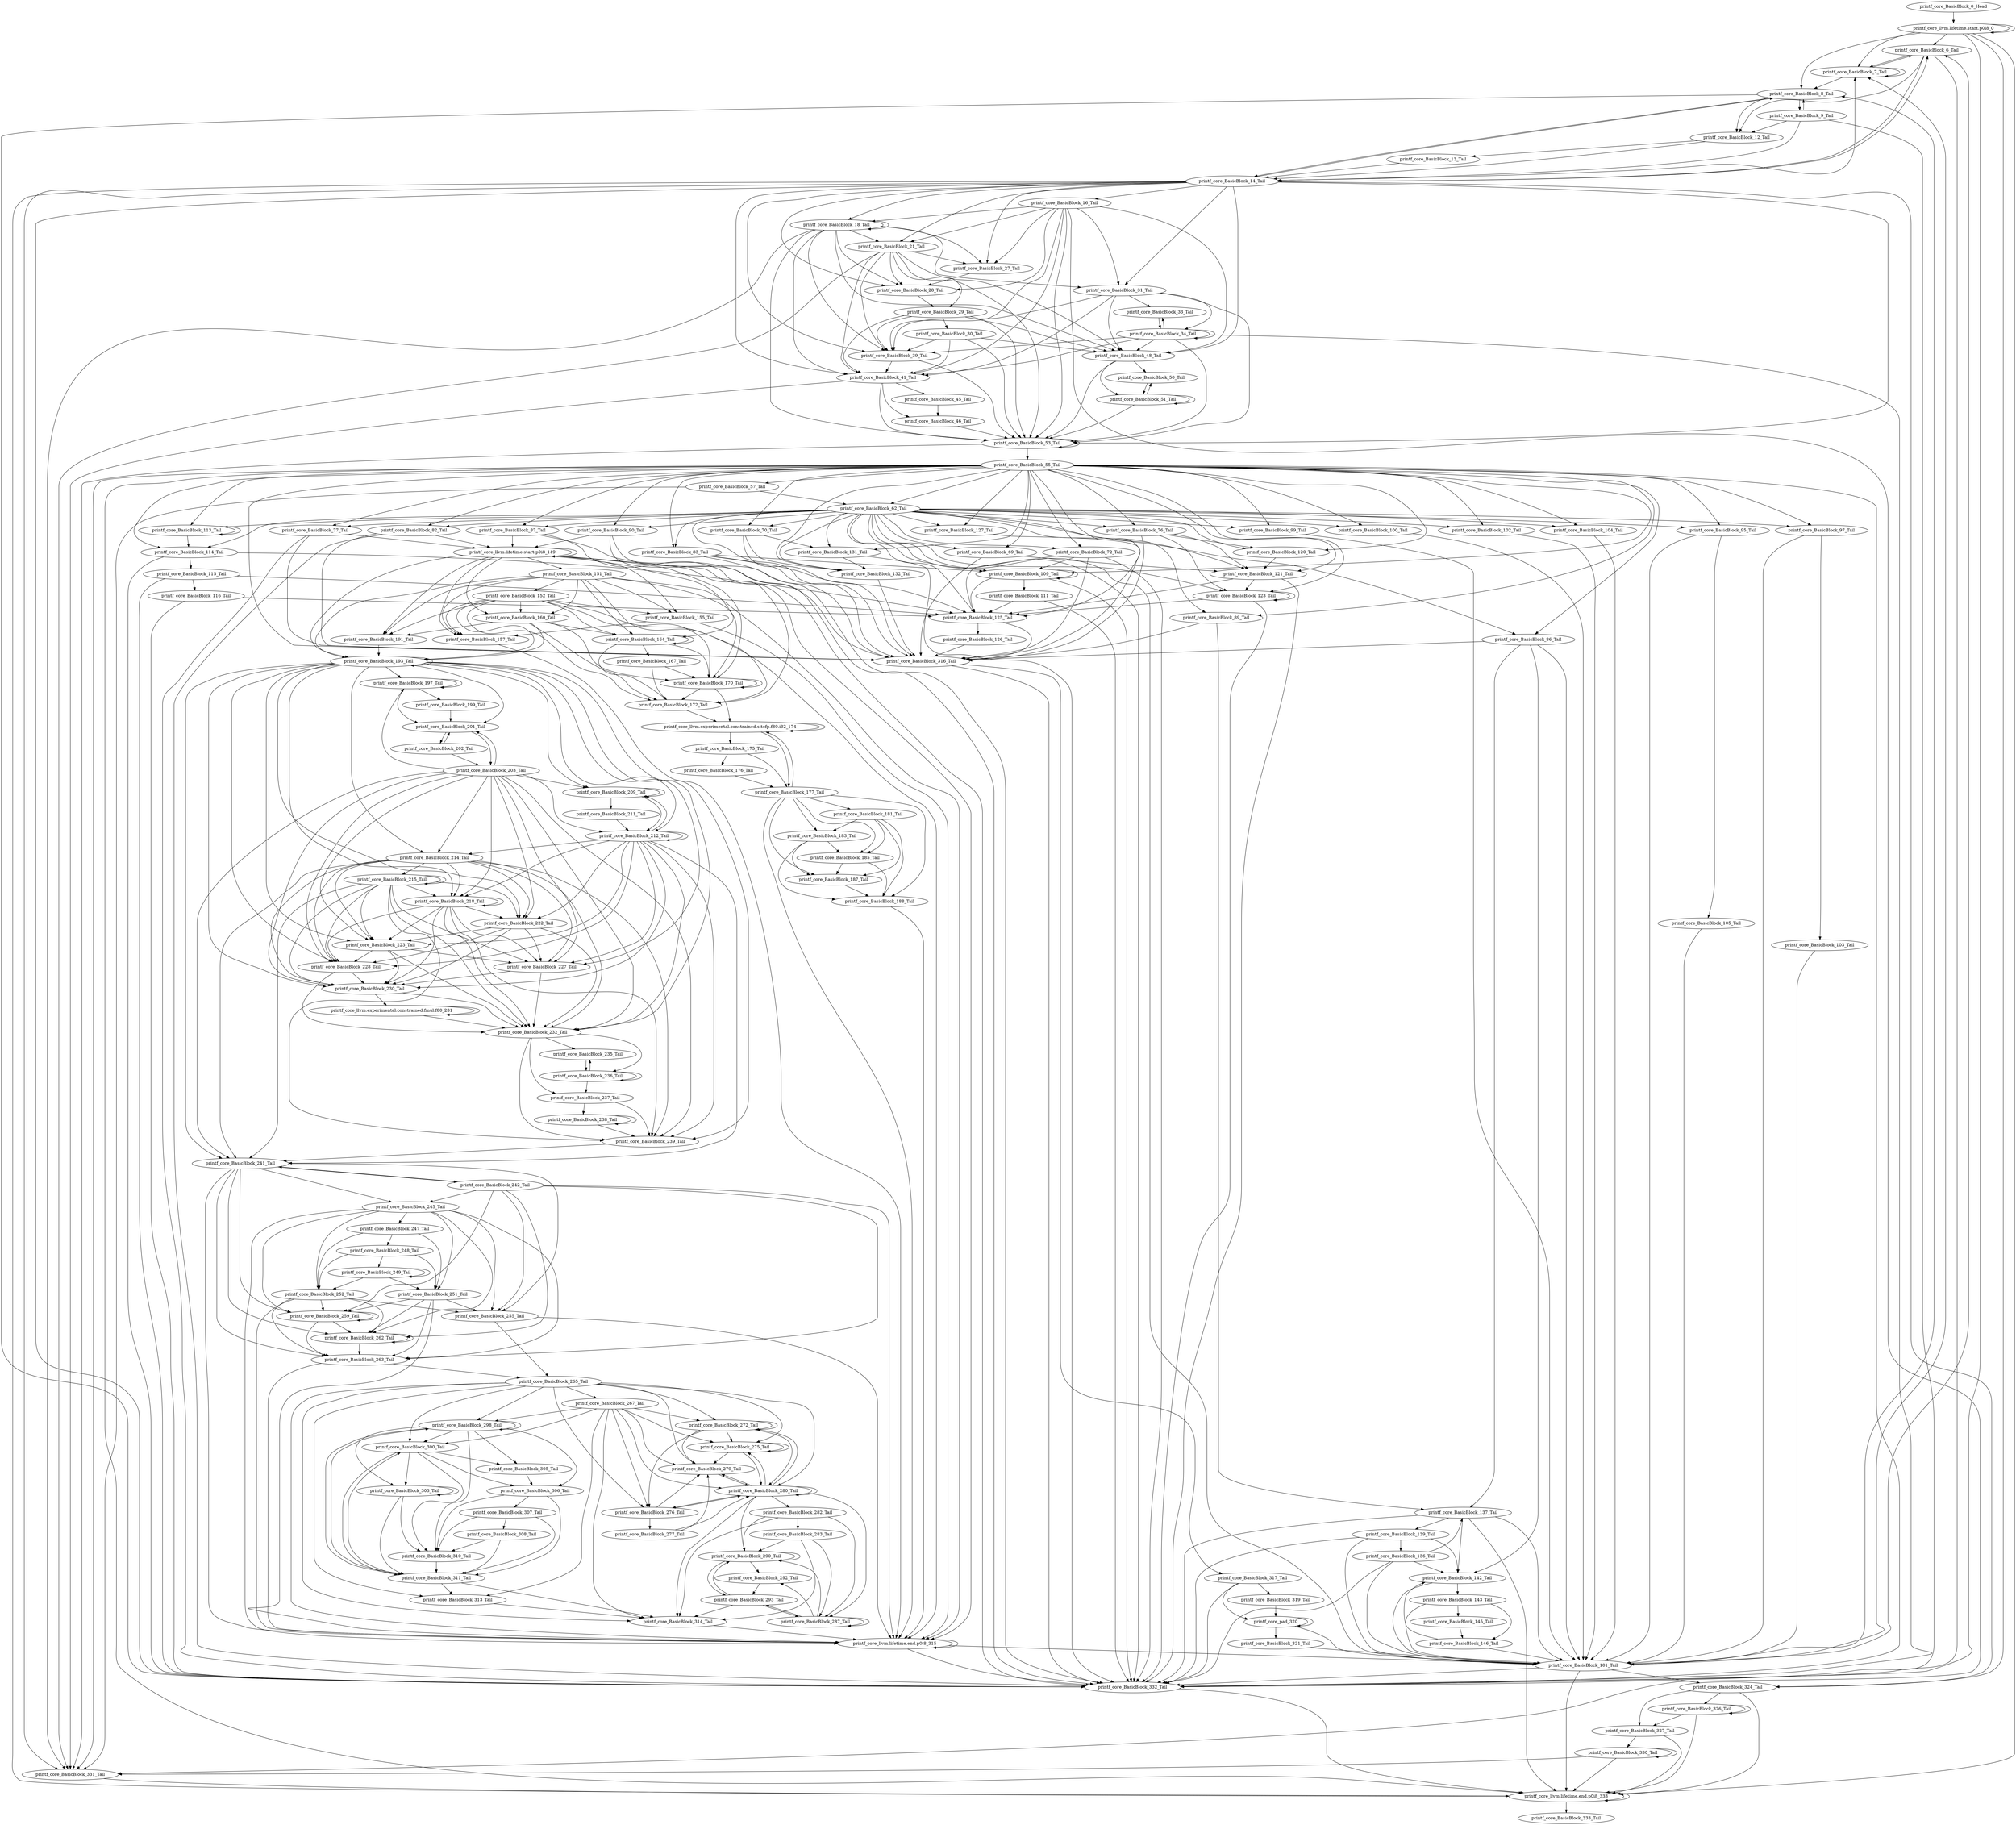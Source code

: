 digraph G {
    "printf_core_llvm.lifetime.start.p0i8_0" -> "printf_core_llvm.lifetime.start.p0i8_0"
    "printf_core_llvm.lifetime.start.p0i8_0" -> "printf_core_BasicBlock_6_Tail"
    "printf_core_llvm.lifetime.start.p0i8_0" -> "printf_core_BasicBlock_7_Tail"
    "printf_core_llvm.lifetime.start.p0i8_0" -> "printf_core_BasicBlock_8_Tail"
    "printf_core_llvm.lifetime.start.p0i8_0" -> "printf_core_BasicBlock_324_Tail"
    "printf_core_llvm.lifetime.start.p0i8_0" -> "printf_core_BasicBlock_332_Tail"
    "printf_core_llvm.lifetime.start.p0i8_0" -> "printf_core_llvm.lifetime.end.p0i8_333"
    "printf_core_BasicBlock_0_Head" -> "printf_core_llvm.lifetime.start.p0i8_0"
    "printf_core_BasicBlock_6_Tail" -> "printf_core_BasicBlock_7_Tail"
    "printf_core_BasicBlock_6_Tail" -> "printf_core_BasicBlock_12_Tail"
    "printf_core_BasicBlock_6_Tail" -> "printf_core_BasicBlock_14_Tail"
    "printf_core_BasicBlock_6_Tail" -> "printf_core_BasicBlock_332_Tail"
    "printf_core_BasicBlock_7_Tail" -> "printf_core_BasicBlock_6_Tail"
    "printf_core_BasicBlock_7_Tail" -> "printf_core_BasicBlock_7_Tail"
    "printf_core_BasicBlock_7_Tail" -> "printf_core_BasicBlock_8_Tail"
    "printf_core_BasicBlock_8_Tail" -> "printf_core_BasicBlock_9_Tail"
    "printf_core_BasicBlock_8_Tail" -> "printf_core_BasicBlock_12_Tail"
    "printf_core_BasicBlock_8_Tail" -> "printf_core_BasicBlock_14_Tail"
    "printf_core_BasicBlock_8_Tail" -> "printf_core_BasicBlock_332_Tail"
    "printf_core_BasicBlock_9_Tail" -> "printf_core_BasicBlock_8_Tail"
    "printf_core_BasicBlock_9_Tail" -> "printf_core_BasicBlock_12_Tail"
    "printf_core_BasicBlock_9_Tail" -> "printf_core_BasicBlock_14_Tail"
    "printf_core_BasicBlock_9_Tail" -> "printf_core_BasicBlock_332_Tail"
    "printf_core_BasicBlock_12_Tail" -> "printf_core_BasicBlock_13_Tail"
    "printf_core_BasicBlock_12_Tail" -> "printf_core_BasicBlock_14_Tail"
    "printf_core_BasicBlock_13_Tail" -> "printf_core_BasicBlock_14_Tail"
    "printf_core_BasicBlock_14_Tail" -> "printf_core_BasicBlock_6_Tail"
    "printf_core_BasicBlock_14_Tail" -> "printf_core_BasicBlock_7_Tail"
    "printf_core_BasicBlock_14_Tail" -> "printf_core_BasicBlock_8_Tail"
    "printf_core_BasicBlock_14_Tail" -> "printf_core_BasicBlock_16_Tail"
    "printf_core_BasicBlock_14_Tail" -> "printf_core_BasicBlock_18_Tail"
    "printf_core_BasicBlock_14_Tail" -> "printf_core_BasicBlock_21_Tail"
    "printf_core_BasicBlock_14_Tail" -> "printf_core_BasicBlock_27_Tail"
    "printf_core_BasicBlock_14_Tail" -> "printf_core_BasicBlock_28_Tail"
    "printf_core_BasicBlock_14_Tail" -> "printf_core_BasicBlock_31_Tail"
    "printf_core_BasicBlock_14_Tail" -> "printf_core_BasicBlock_39_Tail"
    "printf_core_BasicBlock_14_Tail" -> "printf_core_BasicBlock_41_Tail"
    "printf_core_BasicBlock_14_Tail" -> "printf_core_BasicBlock_48_Tail"
    "printf_core_BasicBlock_14_Tail" -> "printf_core_BasicBlock_53_Tail"
    "printf_core_BasicBlock_14_Tail" -> "printf_core_BasicBlock_324_Tail"
    "printf_core_BasicBlock_14_Tail" -> "printf_core_BasicBlock_331_Tail"
    "printf_core_BasicBlock_14_Tail" -> "printf_core_BasicBlock_332_Tail"
    "printf_core_BasicBlock_14_Tail" -> "printf_core_llvm.lifetime.end.p0i8_333"
    "printf_core_BasicBlock_16_Tail" -> "printf_core_BasicBlock_18_Tail"
    "printf_core_BasicBlock_16_Tail" -> "printf_core_BasicBlock_21_Tail"
    "printf_core_BasicBlock_16_Tail" -> "printf_core_BasicBlock_27_Tail"
    "printf_core_BasicBlock_16_Tail" -> "printf_core_BasicBlock_28_Tail"
    "printf_core_BasicBlock_16_Tail" -> "printf_core_BasicBlock_31_Tail"
    "printf_core_BasicBlock_16_Tail" -> "printf_core_BasicBlock_39_Tail"
    "printf_core_BasicBlock_16_Tail" -> "printf_core_BasicBlock_41_Tail"
    "printf_core_BasicBlock_16_Tail" -> "printf_core_BasicBlock_48_Tail"
    "printf_core_BasicBlock_16_Tail" -> "printf_core_BasicBlock_53_Tail"
    "printf_core_BasicBlock_16_Tail" -> "printf_core_BasicBlock_331_Tail"
    "printf_core_BasicBlock_18_Tail" -> "printf_core_BasicBlock_18_Tail"
    "printf_core_BasicBlock_18_Tail" -> "printf_core_BasicBlock_21_Tail"
    "printf_core_BasicBlock_18_Tail" -> "printf_core_BasicBlock_27_Tail"
    "printf_core_BasicBlock_18_Tail" -> "printf_core_BasicBlock_28_Tail"
    "printf_core_BasicBlock_18_Tail" -> "printf_core_BasicBlock_31_Tail"
    "printf_core_BasicBlock_18_Tail" -> "printf_core_BasicBlock_39_Tail"
    "printf_core_BasicBlock_18_Tail" -> "printf_core_BasicBlock_41_Tail"
    "printf_core_BasicBlock_18_Tail" -> "printf_core_BasicBlock_48_Tail"
    "printf_core_BasicBlock_18_Tail" -> "printf_core_BasicBlock_53_Tail"
    "printf_core_BasicBlock_18_Tail" -> "printf_core_BasicBlock_331_Tail"
    "printf_core_BasicBlock_21_Tail" -> "printf_core_BasicBlock_27_Tail"
    "printf_core_BasicBlock_21_Tail" -> "printf_core_BasicBlock_28_Tail"
    "printf_core_BasicBlock_21_Tail" -> "printf_core_BasicBlock_29_Tail"
    "printf_core_BasicBlock_21_Tail" -> "printf_core_BasicBlock_39_Tail"
    "printf_core_BasicBlock_21_Tail" -> "printf_core_BasicBlock_41_Tail"
    "printf_core_BasicBlock_21_Tail" -> "printf_core_BasicBlock_48_Tail"
    "printf_core_BasicBlock_21_Tail" -> "printf_core_BasicBlock_53_Tail"
    "printf_core_BasicBlock_21_Tail" -> "printf_core_BasicBlock_331_Tail"
    "printf_core_BasicBlock_27_Tail" -> "printf_core_BasicBlock_28_Tail"
    "printf_core_BasicBlock_28_Tail" -> "printf_core_BasicBlock_29_Tail"
    "printf_core_BasicBlock_29_Tail" -> "printf_core_BasicBlock_30_Tail"
    "printf_core_BasicBlock_29_Tail" -> "printf_core_BasicBlock_39_Tail"
    "printf_core_BasicBlock_29_Tail" -> "printf_core_BasicBlock_41_Tail"
    "printf_core_BasicBlock_29_Tail" -> "printf_core_BasicBlock_48_Tail"
    "printf_core_BasicBlock_29_Tail" -> "printf_core_BasicBlock_53_Tail"
    "printf_core_BasicBlock_30_Tail" -> "printf_core_BasicBlock_39_Tail"
    "printf_core_BasicBlock_30_Tail" -> "printf_core_BasicBlock_41_Tail"
    "printf_core_BasicBlock_30_Tail" -> "printf_core_BasicBlock_48_Tail"
    "printf_core_BasicBlock_30_Tail" -> "printf_core_BasicBlock_53_Tail"
    "printf_core_BasicBlock_31_Tail" -> "printf_core_BasicBlock_33_Tail"
    "printf_core_BasicBlock_31_Tail" -> "printf_core_BasicBlock_34_Tail"
    "printf_core_BasicBlock_31_Tail" -> "printf_core_BasicBlock_39_Tail"
    "printf_core_BasicBlock_31_Tail" -> "printf_core_BasicBlock_41_Tail"
    "printf_core_BasicBlock_31_Tail" -> "printf_core_BasicBlock_48_Tail"
    "printf_core_BasicBlock_31_Tail" -> "printf_core_BasicBlock_53_Tail"
    "printf_core_BasicBlock_33_Tail" -> "printf_core_BasicBlock_34_Tail"
    "printf_core_BasicBlock_34_Tail" -> "printf_core_BasicBlock_33_Tail"
    "printf_core_BasicBlock_34_Tail" -> "printf_core_BasicBlock_34_Tail"
    "printf_core_BasicBlock_34_Tail" -> "printf_core_BasicBlock_39_Tail"
    "printf_core_BasicBlock_34_Tail" -> "printf_core_BasicBlock_41_Tail"
    "printf_core_BasicBlock_34_Tail" -> "printf_core_BasicBlock_48_Tail"
    "printf_core_BasicBlock_34_Tail" -> "printf_core_BasicBlock_53_Tail"
    "printf_core_BasicBlock_34_Tail" -> "printf_core_BasicBlock_332_Tail"
    "printf_core_BasicBlock_39_Tail" -> "printf_core_BasicBlock_41_Tail"
    "printf_core_BasicBlock_39_Tail" -> "printf_core_BasicBlock_53_Tail"
    "printf_core_BasicBlock_41_Tail" -> "printf_core_BasicBlock_45_Tail"
    "printf_core_BasicBlock_41_Tail" -> "printf_core_BasicBlock_46_Tail"
    "printf_core_BasicBlock_41_Tail" -> "printf_core_BasicBlock_53_Tail"
    "printf_core_BasicBlock_41_Tail" -> "printf_core_BasicBlock_331_Tail"
    "printf_core_BasicBlock_45_Tail" -> "printf_core_BasicBlock_46_Tail"
    "printf_core_BasicBlock_46_Tail" -> "printf_core_BasicBlock_53_Tail"
    "printf_core_BasicBlock_48_Tail" -> "printf_core_BasicBlock_50_Tail"
    "printf_core_BasicBlock_48_Tail" -> "printf_core_BasicBlock_51_Tail"
    "printf_core_BasicBlock_48_Tail" -> "printf_core_BasicBlock_53_Tail"
    "printf_core_BasicBlock_50_Tail" -> "printf_core_BasicBlock_51_Tail"
    "printf_core_BasicBlock_51_Tail" -> "printf_core_BasicBlock_50_Tail"
    "printf_core_BasicBlock_51_Tail" -> "printf_core_BasicBlock_51_Tail"
    "printf_core_BasicBlock_51_Tail" -> "printf_core_BasicBlock_53_Tail"
    "printf_core_BasicBlock_53_Tail" -> "printf_core_BasicBlock_53_Tail"
    "printf_core_BasicBlock_53_Tail" -> "printf_core_BasicBlock_55_Tail"
    "printf_core_BasicBlock_53_Tail" -> "printf_core_BasicBlock_331_Tail"
    "printf_core_BasicBlock_55_Tail" -> "printf_core_BasicBlock_57_Tail"
    "printf_core_BasicBlock_55_Tail" -> "printf_core_BasicBlock_62_Tail"
    "printf_core_BasicBlock_55_Tail" -> "printf_core_BasicBlock_69_Tail"
    "printf_core_BasicBlock_55_Tail" -> "printf_core_BasicBlock_70_Tail"
    "printf_core_BasicBlock_55_Tail" -> "printf_core_BasicBlock_72_Tail"
    "printf_core_BasicBlock_55_Tail" -> "printf_core_BasicBlock_76_Tail"
    "printf_core_BasicBlock_55_Tail" -> "printf_core_BasicBlock_77_Tail"
    "printf_core_BasicBlock_55_Tail" -> "printf_core_BasicBlock_82_Tail"
    "printf_core_BasicBlock_55_Tail" -> "printf_core_BasicBlock_83_Tail"
    "printf_core_BasicBlock_55_Tail" -> "printf_core_BasicBlock_86_Tail"
    "printf_core_BasicBlock_55_Tail" -> "printf_core_BasicBlock_87_Tail"
    "printf_core_BasicBlock_55_Tail" -> "printf_core_BasicBlock_89_Tail"
    "printf_core_BasicBlock_55_Tail" -> "printf_core_BasicBlock_90_Tail"
    "printf_core_BasicBlock_55_Tail" -> "printf_core_BasicBlock_95_Tail"
    "printf_core_BasicBlock_55_Tail" -> "printf_core_BasicBlock_97_Tail"
    "printf_core_BasicBlock_55_Tail" -> "printf_core_BasicBlock_99_Tail"
    "printf_core_BasicBlock_55_Tail" -> "printf_core_BasicBlock_100_Tail"
    "printf_core_BasicBlock_55_Tail" -> "printf_core_BasicBlock_102_Tail"
    "printf_core_BasicBlock_55_Tail" -> "printf_core_BasicBlock_104_Tail"
    "printf_core_BasicBlock_55_Tail" -> "printf_core_BasicBlock_109_Tail"
    "printf_core_BasicBlock_55_Tail" -> "printf_core_BasicBlock_113_Tail"
    "printf_core_BasicBlock_55_Tail" -> "printf_core_BasicBlock_114_Tail"
    "printf_core_BasicBlock_55_Tail" -> "printf_core_BasicBlock_120_Tail"
    "printf_core_BasicBlock_55_Tail" -> "printf_core_BasicBlock_121_Tail"
    "printf_core_BasicBlock_55_Tail" -> "printf_core_BasicBlock_123_Tail"
    "printf_core_BasicBlock_55_Tail" -> "printf_core_BasicBlock_125_Tail"
    "printf_core_BasicBlock_55_Tail" -> "printf_core_BasicBlock_127_Tail"
    "printf_core_BasicBlock_55_Tail" -> "printf_core_BasicBlock_131_Tail"
    "printf_core_BasicBlock_55_Tail" -> "printf_core_BasicBlock_132_Tail"
    "printf_core_BasicBlock_55_Tail" -> "printf_core_BasicBlock_316_Tail"
    "printf_core_BasicBlock_55_Tail" -> "printf_core_BasicBlock_331_Tail"
    "printf_core_BasicBlock_55_Tail" -> "printf_core_BasicBlock_332_Tail"
    "printf_core_BasicBlock_55_Tail" -> "printf_core_llvm.lifetime.end.p0i8_333"
    "printf_core_BasicBlock_57_Tail" -> "printf_core_BasicBlock_62_Tail"
    "printf_core_BasicBlock_57_Tail" -> "printf_core_BasicBlock_331_Tail"
    "printf_core_BasicBlock_62_Tail" -> "printf_core_BasicBlock_69_Tail"
    "printf_core_BasicBlock_62_Tail" -> "printf_core_BasicBlock_70_Tail"
    "printf_core_BasicBlock_62_Tail" -> "printf_core_BasicBlock_72_Tail"
    "printf_core_BasicBlock_62_Tail" -> "printf_core_BasicBlock_76_Tail"
    "printf_core_BasicBlock_62_Tail" -> "printf_core_BasicBlock_77_Tail"
    "printf_core_BasicBlock_62_Tail" -> "printf_core_BasicBlock_82_Tail"
    "printf_core_BasicBlock_62_Tail" -> "printf_core_BasicBlock_83_Tail"
    "printf_core_BasicBlock_62_Tail" -> "printf_core_BasicBlock_86_Tail"
    "printf_core_BasicBlock_62_Tail" -> "printf_core_BasicBlock_87_Tail"
    "printf_core_BasicBlock_62_Tail" -> "printf_core_BasicBlock_89_Tail"
    "printf_core_BasicBlock_62_Tail" -> "printf_core_BasicBlock_90_Tail"
    "printf_core_BasicBlock_62_Tail" -> "printf_core_BasicBlock_95_Tail"
    "printf_core_BasicBlock_62_Tail" -> "printf_core_BasicBlock_97_Tail"
    "printf_core_BasicBlock_62_Tail" -> "printf_core_BasicBlock_99_Tail"
    "printf_core_BasicBlock_62_Tail" -> "printf_core_BasicBlock_100_Tail"
    "printf_core_BasicBlock_62_Tail" -> "printf_core_BasicBlock_101_Tail"
    "printf_core_BasicBlock_62_Tail" -> "printf_core_BasicBlock_102_Tail"
    "printf_core_BasicBlock_62_Tail" -> "printf_core_BasicBlock_104_Tail"
    "printf_core_BasicBlock_62_Tail" -> "printf_core_BasicBlock_109_Tail"
    "printf_core_BasicBlock_62_Tail" -> "printf_core_BasicBlock_113_Tail"
    "printf_core_BasicBlock_62_Tail" -> "printf_core_BasicBlock_114_Tail"
    "printf_core_BasicBlock_62_Tail" -> "printf_core_BasicBlock_120_Tail"
    "printf_core_BasicBlock_62_Tail" -> "printf_core_BasicBlock_121_Tail"
    "printf_core_BasicBlock_62_Tail" -> "printf_core_BasicBlock_123_Tail"
    "printf_core_BasicBlock_62_Tail" -> "printf_core_BasicBlock_125_Tail"
    "printf_core_BasicBlock_62_Tail" -> "printf_core_BasicBlock_127_Tail"
    "printf_core_BasicBlock_62_Tail" -> "printf_core_BasicBlock_131_Tail"
    "printf_core_BasicBlock_62_Tail" -> "printf_core_BasicBlock_132_Tail"
    "printf_core_BasicBlock_62_Tail" -> "printf_core_BasicBlock_316_Tail"
    "printf_core_BasicBlock_62_Tail" -> "printf_core_BasicBlock_332_Tail"
    "printf_core_BasicBlock_69_Tail" -> "printf_core_BasicBlock_121_Tail"
    "printf_core_BasicBlock_69_Tail" -> "printf_core_BasicBlock_316_Tail"
    "printf_core_BasicBlock_70_Tail" -> "printf_core_BasicBlock_131_Tail"
    "printf_core_BasicBlock_70_Tail" -> "printf_core_BasicBlock_132_Tail"
    "printf_core_BasicBlock_70_Tail" -> "printf_core_BasicBlock_316_Tail"
    "printf_core_BasicBlock_72_Tail" -> "printf_core_BasicBlock_109_Tail"
    "printf_core_BasicBlock_72_Tail" -> "printf_core_BasicBlock_125_Tail"
    "printf_core_BasicBlock_72_Tail" -> "printf_core_BasicBlock_316_Tail"
    "printf_core_BasicBlock_72_Tail" -> "printf_core_BasicBlock_332_Tail"
    "printf_core_BasicBlock_76_Tail" -> "printf_core_BasicBlock_120_Tail"
    "printf_core_BasicBlock_76_Tail" -> "printf_core_BasicBlock_121_Tail"
    "printf_core_BasicBlock_76_Tail" -> "printf_core_BasicBlock_123_Tail"
    "printf_core_BasicBlock_76_Tail" -> "printf_core_BasicBlock_316_Tail"
    "printf_core_BasicBlock_77_Tail" -> "printf_core_llvm.lifetime.start.p0i8_149"
    "printf_core_BasicBlock_77_Tail" -> "printf_core_BasicBlock_316_Tail"
    "printf_core_BasicBlock_77_Tail" -> "printf_core_BasicBlock_332_Tail"
    "printf_core_BasicBlock_82_Tail" -> "printf_core_llvm.lifetime.start.p0i8_149"
    "printf_core_BasicBlock_82_Tail" -> "printf_core_BasicBlock_316_Tail"
    "printf_core_BasicBlock_82_Tail" -> "printf_core_BasicBlock_332_Tail"
    "printf_core_BasicBlock_83_Tail" -> "printf_core_BasicBlock_109_Tail"
    "printf_core_BasicBlock_83_Tail" -> "printf_core_BasicBlock_125_Tail"
    "printf_core_BasicBlock_83_Tail" -> "printf_core_BasicBlock_316_Tail"
    "printf_core_BasicBlock_83_Tail" -> "printf_core_BasicBlock_332_Tail"
    "printf_core_BasicBlock_86_Tail" -> "printf_core_BasicBlock_101_Tail"
    "printf_core_BasicBlock_86_Tail" -> "printf_core_BasicBlock_137_Tail"
    "printf_core_BasicBlock_86_Tail" -> "printf_core_BasicBlock_142_Tail"
    "printf_core_BasicBlock_86_Tail" -> "printf_core_BasicBlock_316_Tail"
    "printf_core_BasicBlock_87_Tail" -> "printf_core_llvm.lifetime.start.p0i8_149"
    "printf_core_BasicBlock_87_Tail" -> "printf_core_BasicBlock_316_Tail"
    "printf_core_BasicBlock_87_Tail" -> "printf_core_BasicBlock_332_Tail"
    "printf_core_BasicBlock_89_Tail" -> "printf_core_BasicBlock_137_Tail"
    "printf_core_BasicBlock_89_Tail" -> "printf_core_BasicBlock_316_Tail"
    "printf_core_BasicBlock_90_Tail" -> "printf_core_llvm.lifetime.start.p0i8_149"
    "printf_core_BasicBlock_90_Tail" -> "printf_core_BasicBlock_316_Tail"
    "printf_core_BasicBlock_90_Tail" -> "printf_core_BasicBlock_332_Tail"
    "printf_core_BasicBlock_95_Tail" -> "printf_core_BasicBlock_101_Tail"
    "printf_core_BasicBlock_95_Tail" -> "printf_core_BasicBlock_105_Tail"
    "printf_core_BasicBlock_97_Tail" -> "printf_core_BasicBlock_101_Tail"
    "printf_core_BasicBlock_97_Tail" -> "printf_core_BasicBlock_103_Tail"
    "printf_core_BasicBlock_99_Tail" -> "printf_core_BasicBlock_101_Tail"
    "printf_core_BasicBlock_100_Tail" -> "printf_core_BasicBlock_101_Tail"
    "printf_core_BasicBlock_101_Tail" -> "printf_core_BasicBlock_6_Tail"
    "printf_core_BasicBlock_101_Tail" -> "printf_core_BasicBlock_7_Tail"
    "printf_core_BasicBlock_101_Tail" -> "printf_core_BasicBlock_8_Tail"
    "printf_core_BasicBlock_101_Tail" -> "printf_core_BasicBlock_324_Tail"
    "printf_core_BasicBlock_101_Tail" -> "printf_core_BasicBlock_332_Tail"
    "printf_core_BasicBlock_101_Tail" -> "printf_core_llvm.lifetime.end.p0i8_333"
    "printf_core_BasicBlock_102_Tail" -> "printf_core_BasicBlock_101_Tail"
    "printf_core_BasicBlock_103_Tail" -> "printf_core_BasicBlock_101_Tail"
    "printf_core_BasicBlock_104_Tail" -> "printf_core_BasicBlock_101_Tail"
    "printf_core_BasicBlock_105_Tail" -> "printf_core_BasicBlock_101_Tail"
    "printf_core_BasicBlock_109_Tail" -> "printf_core_BasicBlock_109_Tail"
    "printf_core_BasicBlock_109_Tail" -> "printf_core_BasicBlock_111_Tail"
    "printf_core_BasicBlock_109_Tail" -> "printf_core_BasicBlock_125_Tail"
    "printf_core_BasicBlock_109_Tail" -> "printf_core_BasicBlock_332_Tail"
    "printf_core_BasicBlock_111_Tail" -> "printf_core_BasicBlock_125_Tail"
    "printf_core_BasicBlock_111_Tail" -> "printf_core_BasicBlock_332_Tail"
    "printf_core_BasicBlock_113_Tail" -> "printf_core_BasicBlock_113_Tail"
    "printf_core_BasicBlock_113_Tail" -> "printf_core_BasicBlock_114_Tail"
    "printf_core_BasicBlock_114_Tail" -> "printf_core_BasicBlock_115_Tail"
    "printf_core_BasicBlock_114_Tail" -> "printf_core_BasicBlock_125_Tail"
    "printf_core_BasicBlock_114_Tail" -> "printf_core_BasicBlock_332_Tail"
    "printf_core_BasicBlock_115_Tail" -> "printf_core_BasicBlock_116_Tail"
    "printf_core_BasicBlock_115_Tail" -> "printf_core_BasicBlock_125_Tail"
    "printf_core_BasicBlock_115_Tail" -> "printf_core_BasicBlock_332_Tail"
    "printf_core_BasicBlock_116_Tail" -> "printf_core_BasicBlock_125_Tail"
    "printf_core_BasicBlock_116_Tail" -> "printf_core_BasicBlock_332_Tail"
    "printf_core_BasicBlock_120_Tail" -> "printf_core_BasicBlock_121_Tail"
    "printf_core_BasicBlock_121_Tail" -> "printf_core_BasicBlock_123_Tail"
    "printf_core_BasicBlock_121_Tail" -> "printf_core_BasicBlock_125_Tail"
    "printf_core_BasicBlock_121_Tail" -> "printf_core_BasicBlock_332_Tail"
    "printf_core_BasicBlock_123_Tail" -> "printf_core_BasicBlock_123_Tail"
    "printf_core_BasicBlock_123_Tail" -> "printf_core_BasicBlock_125_Tail"
    "printf_core_BasicBlock_123_Tail" -> "printf_core_BasicBlock_332_Tail"
    "printf_core_BasicBlock_125_Tail" -> "printf_core_BasicBlock_126_Tail"
    "printf_core_BasicBlock_125_Tail" -> "printf_core_BasicBlock_316_Tail"
    "printf_core_BasicBlock_126_Tail" -> "printf_core_BasicBlock_316_Tail"
    "printf_core_BasicBlock_127_Tail" -> "printf_core_BasicBlock_316_Tail"
    "printf_core_BasicBlock_131_Tail" -> "printf_core_BasicBlock_132_Tail"
    "printf_core_BasicBlock_131_Tail" -> "printf_core_BasicBlock_332_Tail"
    "printf_core_BasicBlock_132_Tail" -> "printf_core_BasicBlock_316_Tail"
    "printf_core_BasicBlock_136_Tail" -> "printf_core_BasicBlock_101_Tail"
    "printf_core_BasicBlock_136_Tail" -> "printf_core_BasicBlock_137_Tail"
    "printf_core_BasicBlock_136_Tail" -> "printf_core_BasicBlock_142_Tail"
    "printf_core_BasicBlock_136_Tail" -> "printf_core_BasicBlock_332_Tail"
    "printf_core_BasicBlock_137_Tail" -> "printf_core_BasicBlock_101_Tail"
    "printf_core_BasicBlock_137_Tail" -> "printf_core_BasicBlock_139_Tail"
    "printf_core_BasicBlock_137_Tail" -> "printf_core_BasicBlock_142_Tail"
    "printf_core_BasicBlock_137_Tail" -> "printf_core_BasicBlock_332_Tail"
    "printf_core_BasicBlock_137_Tail" -> "printf_core_llvm.lifetime.end.p0i8_333"
    "printf_core_BasicBlock_139_Tail" -> "printf_core_BasicBlock_101_Tail"
    "printf_core_BasicBlock_139_Tail" -> "printf_core_BasicBlock_136_Tail"
    "printf_core_BasicBlock_139_Tail" -> "printf_core_BasicBlock_142_Tail"
    "printf_core_BasicBlock_139_Tail" -> "printf_core_BasicBlock_332_Tail"
    "printf_core_BasicBlock_142_Tail" -> "printf_core_BasicBlock_101_Tail"
    "printf_core_BasicBlock_142_Tail" -> "printf_core_BasicBlock_143_Tail"
    "printf_core_BasicBlock_143_Tail" -> "printf_core_BasicBlock_101_Tail"
    "printf_core_BasicBlock_143_Tail" -> "printf_core_BasicBlock_145_Tail"
    "printf_core_BasicBlock_143_Tail" -> "printf_core_BasicBlock_146_Tail"
    "printf_core_BasicBlock_145_Tail" -> "printf_core_BasicBlock_146_Tail"
    "printf_core_BasicBlock_146_Tail" -> "printf_core_BasicBlock_101_Tail"
    "printf_core_BasicBlock_146_Tail" -> "printf_core_BasicBlock_142_Tail"
    "printf_core_llvm.lifetime.start.p0i8_149" -> "printf_core_llvm.lifetime.start.p0i8_149"
    "printf_core_llvm.lifetime.start.p0i8_149" -> "printf_core_BasicBlock_151_Tail"
    "printf_core_llvm.lifetime.start.p0i8_149" -> "printf_core_BasicBlock_155_Tail"
    "printf_core_llvm.lifetime.start.p0i8_149" -> "printf_core_BasicBlock_157_Tail"
    "printf_core_llvm.lifetime.start.p0i8_149" -> "printf_core_BasicBlock_160_Tail"
    "printf_core_llvm.lifetime.start.p0i8_149" -> "printf_core_BasicBlock_164_Tail"
    "printf_core_llvm.lifetime.start.p0i8_149" -> "printf_core_BasicBlock_170_Tail"
    "printf_core_llvm.lifetime.start.p0i8_149" -> "printf_core_BasicBlock_172_Tail"
    "printf_core_llvm.lifetime.start.p0i8_149" -> "printf_core_BasicBlock_191_Tail"
    "printf_core_llvm.lifetime.start.p0i8_149" -> "printf_core_BasicBlock_193_Tail"
    "printf_core_llvm.lifetime.start.p0i8_149" -> "printf_core_llvm.lifetime.end.p0i8_315"
    "printf_core_BasicBlock_151_Tail" -> "printf_core_BasicBlock_152_Tail"
    "printf_core_BasicBlock_151_Tail" -> "printf_core_BasicBlock_155_Tail"
    "printf_core_BasicBlock_151_Tail" -> "printf_core_BasicBlock_157_Tail"
    "printf_core_BasicBlock_151_Tail" -> "printf_core_BasicBlock_160_Tail"
    "printf_core_BasicBlock_151_Tail" -> "printf_core_BasicBlock_164_Tail"
    "printf_core_BasicBlock_151_Tail" -> "printf_core_BasicBlock_170_Tail"
    "printf_core_BasicBlock_151_Tail" -> "printf_core_BasicBlock_172_Tail"
    "printf_core_BasicBlock_151_Tail" -> "printf_core_BasicBlock_191_Tail"
    "printf_core_BasicBlock_151_Tail" -> "printf_core_BasicBlock_193_Tail"
    "printf_core_BasicBlock_151_Tail" -> "printf_core_llvm.lifetime.end.p0i8_315"
    "printf_core_BasicBlock_152_Tail" -> "printf_core_BasicBlock_155_Tail"
    "printf_core_BasicBlock_152_Tail" -> "printf_core_BasicBlock_157_Tail"
    "printf_core_BasicBlock_152_Tail" -> "printf_core_BasicBlock_160_Tail"
    "printf_core_BasicBlock_152_Tail" -> "printf_core_BasicBlock_164_Tail"
    "printf_core_BasicBlock_152_Tail" -> "printf_core_BasicBlock_170_Tail"
    "printf_core_BasicBlock_152_Tail" -> "printf_core_BasicBlock_172_Tail"
    "printf_core_BasicBlock_152_Tail" -> "printf_core_BasicBlock_191_Tail"
    "printf_core_BasicBlock_152_Tail" -> "printf_core_BasicBlock_193_Tail"
    "printf_core_BasicBlock_152_Tail" -> "printf_core_llvm.lifetime.end.p0i8_315"
    "printf_core_BasicBlock_155_Tail" -> "printf_core_BasicBlock_157_Tail"
    "printf_core_BasicBlock_155_Tail" -> "printf_core_llvm.lifetime.end.p0i8_315"
    "printf_core_BasicBlock_157_Tail" -> "printf_core_llvm.lifetime.end.p0i8_315"
    "printf_core_BasicBlock_160_Tail" -> "printf_core_BasicBlock_164_Tail"
    "printf_core_BasicBlock_160_Tail" -> "printf_core_BasicBlock_170_Tail"
    "printf_core_BasicBlock_160_Tail" -> "printf_core_BasicBlock_172_Tail"
    "printf_core_BasicBlock_160_Tail" -> "printf_core_BasicBlock_191_Tail"
    "printf_core_BasicBlock_160_Tail" -> "printf_core_BasicBlock_193_Tail"
    "printf_core_BasicBlock_164_Tail" -> "printf_core_BasicBlock_164_Tail"
    "printf_core_BasicBlock_164_Tail" -> "printf_core_BasicBlock_167_Tail"
    "printf_core_BasicBlock_164_Tail" -> "printf_core_BasicBlock_170_Tail"
    "printf_core_BasicBlock_164_Tail" -> "printf_core_BasicBlock_172_Tail"
    "printf_core_BasicBlock_167_Tail" -> "printf_core_BasicBlock_170_Tail"
    "printf_core_BasicBlock_167_Tail" -> "printf_core_BasicBlock_172_Tail"
    "printf_core_BasicBlock_170_Tail" -> "printf_core_BasicBlock_170_Tail"
    "printf_core_BasicBlock_170_Tail" -> "printf_core_BasicBlock_172_Tail"
    "printf_core_BasicBlock_170_Tail" -> "printf_core_llvm.experimental.constrained.sitofp.f80.i32_174"
    "printf_core_BasicBlock_172_Tail" -> "printf_core_llvm.experimental.constrained.sitofp.f80.i32_174"
    "printf_core_llvm.experimental.constrained.sitofp.f80.i32_174" -> "printf_core_llvm.experimental.constrained.sitofp.f80.i32_174"
    "printf_core_llvm.experimental.constrained.sitofp.f80.i32_174" -> "printf_core_BasicBlock_175_Tail"
    "printf_core_llvm.experimental.constrained.sitofp.f80.i32_174" -> "printf_core_BasicBlock_177_Tail"
    "printf_core_BasicBlock_175_Tail" -> "printf_core_BasicBlock_176_Tail"
    "printf_core_BasicBlock_175_Tail" -> "printf_core_BasicBlock_177_Tail"
    "printf_core_BasicBlock_176_Tail" -> "printf_core_BasicBlock_177_Tail"
    "printf_core_BasicBlock_177_Tail" -> "printf_core_llvm.experimental.constrained.sitofp.f80.i32_174"
    "printf_core_BasicBlock_177_Tail" -> "printf_core_BasicBlock_181_Tail"
    "printf_core_BasicBlock_177_Tail" -> "printf_core_BasicBlock_183_Tail"
    "printf_core_BasicBlock_177_Tail" -> "printf_core_BasicBlock_185_Tail"
    "printf_core_BasicBlock_177_Tail" -> "printf_core_BasicBlock_187_Tail"
    "printf_core_BasicBlock_177_Tail" -> "printf_core_BasicBlock_188_Tail"
    "printf_core_BasicBlock_177_Tail" -> "printf_core_llvm.lifetime.end.p0i8_315"
    "printf_core_BasicBlock_181_Tail" -> "printf_core_BasicBlock_183_Tail"
    "printf_core_BasicBlock_181_Tail" -> "printf_core_BasicBlock_185_Tail"
    "printf_core_BasicBlock_181_Tail" -> "printf_core_BasicBlock_187_Tail"
    "printf_core_BasicBlock_181_Tail" -> "printf_core_BasicBlock_188_Tail"
    "printf_core_BasicBlock_183_Tail" -> "printf_core_BasicBlock_185_Tail"
    "printf_core_BasicBlock_183_Tail" -> "printf_core_BasicBlock_187_Tail"
    "printf_core_BasicBlock_183_Tail" -> "printf_core_BasicBlock_188_Tail"
    "printf_core_BasicBlock_185_Tail" -> "printf_core_BasicBlock_187_Tail"
    "printf_core_BasicBlock_185_Tail" -> "printf_core_BasicBlock_188_Tail"
    "printf_core_BasicBlock_187_Tail" -> "printf_core_BasicBlock_188_Tail"
    "printf_core_BasicBlock_188_Tail" -> "printf_core_llvm.lifetime.end.p0i8_315"
    "printf_core_BasicBlock_191_Tail" -> "printf_core_BasicBlock_193_Tail"
    "printf_core_BasicBlock_193_Tail" -> "printf_core_BasicBlock_193_Tail"
    "printf_core_BasicBlock_193_Tail" -> "printf_core_BasicBlock_197_Tail"
    "printf_core_BasicBlock_193_Tail" -> "printf_core_BasicBlock_201_Tail"
    "printf_core_BasicBlock_193_Tail" -> "printf_core_BasicBlock_209_Tail"
    "printf_core_BasicBlock_193_Tail" -> "printf_core_BasicBlock_212_Tail"
    "printf_core_BasicBlock_193_Tail" -> "printf_core_BasicBlock_214_Tail"
    "printf_core_BasicBlock_193_Tail" -> "printf_core_BasicBlock_218_Tail"
    "printf_core_BasicBlock_193_Tail" -> "printf_core_BasicBlock_222_Tail"
    "printf_core_BasicBlock_193_Tail" -> "printf_core_BasicBlock_223_Tail"
    "printf_core_BasicBlock_193_Tail" -> "printf_core_BasicBlock_227_Tail"
    "printf_core_BasicBlock_193_Tail" -> "printf_core_BasicBlock_228_Tail"
    "printf_core_BasicBlock_193_Tail" -> "printf_core_BasicBlock_230_Tail"
    "printf_core_BasicBlock_193_Tail" -> "printf_core_BasicBlock_232_Tail"
    "printf_core_BasicBlock_193_Tail" -> "printf_core_BasicBlock_239_Tail"
    "printf_core_BasicBlock_193_Tail" -> "printf_core_BasicBlock_241_Tail"
    "printf_core_BasicBlock_197_Tail" -> "printf_core_BasicBlock_197_Tail"
    "printf_core_BasicBlock_197_Tail" -> "printf_core_BasicBlock_199_Tail"
    "printf_core_BasicBlock_197_Tail" -> "printf_core_BasicBlock_201_Tail"
    "printf_core_BasicBlock_199_Tail" -> "printf_core_BasicBlock_201_Tail"
    "printf_core_BasicBlock_201_Tail" -> "printf_core_BasicBlock_202_Tail"
    "printf_core_BasicBlock_201_Tail" -> "printf_core_BasicBlock_203_Tail"
    "printf_core_BasicBlock_202_Tail" -> "printf_core_BasicBlock_201_Tail"
    "printf_core_BasicBlock_202_Tail" -> "printf_core_BasicBlock_203_Tail"
    "printf_core_BasicBlock_203_Tail" -> "printf_core_BasicBlock_197_Tail"
    "printf_core_BasicBlock_203_Tail" -> "printf_core_BasicBlock_201_Tail"
    "printf_core_BasicBlock_203_Tail" -> "printf_core_BasicBlock_209_Tail"
    "printf_core_BasicBlock_203_Tail" -> "printf_core_BasicBlock_212_Tail"
    "printf_core_BasicBlock_203_Tail" -> "printf_core_BasicBlock_214_Tail"
    "printf_core_BasicBlock_203_Tail" -> "printf_core_BasicBlock_218_Tail"
    "printf_core_BasicBlock_203_Tail" -> "printf_core_BasicBlock_222_Tail"
    "printf_core_BasicBlock_203_Tail" -> "printf_core_BasicBlock_223_Tail"
    "printf_core_BasicBlock_203_Tail" -> "printf_core_BasicBlock_227_Tail"
    "printf_core_BasicBlock_203_Tail" -> "printf_core_BasicBlock_228_Tail"
    "printf_core_BasicBlock_203_Tail" -> "printf_core_BasicBlock_230_Tail"
    "printf_core_BasicBlock_203_Tail" -> "printf_core_BasicBlock_232_Tail"
    "printf_core_BasicBlock_203_Tail" -> "printf_core_BasicBlock_239_Tail"
    "printf_core_BasicBlock_203_Tail" -> "printf_core_BasicBlock_241_Tail"
    "printf_core_BasicBlock_209_Tail" -> "printf_core_BasicBlock_209_Tail"
    "printf_core_BasicBlock_209_Tail" -> "printf_core_BasicBlock_211_Tail"
    "printf_core_BasicBlock_209_Tail" -> "printf_core_BasicBlock_212_Tail"
    "printf_core_BasicBlock_211_Tail" -> "printf_core_BasicBlock_212_Tail"
    "printf_core_BasicBlock_212_Tail" -> "printf_core_BasicBlock_209_Tail"
    "printf_core_BasicBlock_212_Tail" -> "printf_core_BasicBlock_212_Tail"
    "printf_core_BasicBlock_212_Tail" -> "printf_core_BasicBlock_214_Tail"
    "printf_core_BasicBlock_212_Tail" -> "printf_core_BasicBlock_218_Tail"
    "printf_core_BasicBlock_212_Tail" -> "printf_core_BasicBlock_222_Tail"
    "printf_core_BasicBlock_212_Tail" -> "printf_core_BasicBlock_223_Tail"
    "printf_core_BasicBlock_212_Tail" -> "printf_core_BasicBlock_227_Tail"
    "printf_core_BasicBlock_212_Tail" -> "printf_core_BasicBlock_228_Tail"
    "printf_core_BasicBlock_212_Tail" -> "printf_core_BasicBlock_230_Tail"
    "printf_core_BasicBlock_212_Tail" -> "printf_core_BasicBlock_232_Tail"
    "printf_core_BasicBlock_212_Tail" -> "printf_core_BasicBlock_239_Tail"
    "printf_core_BasicBlock_212_Tail" -> "printf_core_BasicBlock_241_Tail"
    "printf_core_BasicBlock_214_Tail" -> "printf_core_BasicBlock_215_Tail"
    "printf_core_BasicBlock_214_Tail" -> "printf_core_BasicBlock_218_Tail"
    "printf_core_BasicBlock_214_Tail" -> "printf_core_BasicBlock_222_Tail"
    "printf_core_BasicBlock_214_Tail" -> "printf_core_BasicBlock_223_Tail"
    "printf_core_BasicBlock_214_Tail" -> "printf_core_BasicBlock_227_Tail"
    "printf_core_BasicBlock_214_Tail" -> "printf_core_BasicBlock_228_Tail"
    "printf_core_BasicBlock_214_Tail" -> "printf_core_BasicBlock_230_Tail"
    "printf_core_BasicBlock_214_Tail" -> "printf_core_BasicBlock_232_Tail"
    "printf_core_BasicBlock_214_Tail" -> "printf_core_BasicBlock_239_Tail"
    "printf_core_BasicBlock_214_Tail" -> "printf_core_BasicBlock_241_Tail"
    "printf_core_BasicBlock_215_Tail" -> "printf_core_BasicBlock_215_Tail"
    "printf_core_BasicBlock_215_Tail" -> "printf_core_BasicBlock_218_Tail"
    "printf_core_BasicBlock_215_Tail" -> "printf_core_BasicBlock_222_Tail"
    "printf_core_BasicBlock_215_Tail" -> "printf_core_BasicBlock_223_Tail"
    "printf_core_BasicBlock_215_Tail" -> "printf_core_BasicBlock_227_Tail"
    "printf_core_BasicBlock_215_Tail" -> "printf_core_BasicBlock_228_Tail"
    "printf_core_BasicBlock_215_Tail" -> "printf_core_BasicBlock_230_Tail"
    "printf_core_BasicBlock_215_Tail" -> "printf_core_BasicBlock_232_Tail"
    "printf_core_BasicBlock_215_Tail" -> "printf_core_BasicBlock_239_Tail"
    "printf_core_BasicBlock_215_Tail" -> "printf_core_BasicBlock_241_Tail"
    "printf_core_BasicBlock_218_Tail" -> "printf_core_BasicBlock_218_Tail"
    "printf_core_BasicBlock_218_Tail" -> "printf_core_BasicBlock_222_Tail"
    "printf_core_BasicBlock_218_Tail" -> "printf_core_BasicBlock_223_Tail"
    "printf_core_BasicBlock_218_Tail" -> "printf_core_BasicBlock_227_Tail"
    "printf_core_BasicBlock_218_Tail" -> "printf_core_BasicBlock_228_Tail"
    "printf_core_BasicBlock_218_Tail" -> "printf_core_BasicBlock_230_Tail"
    "printf_core_BasicBlock_218_Tail" -> "printf_core_BasicBlock_232_Tail"
    "printf_core_BasicBlock_218_Tail" -> "printf_core_BasicBlock_239_Tail"
    "printf_core_BasicBlock_222_Tail" -> "printf_core_BasicBlock_223_Tail"
    "printf_core_BasicBlock_222_Tail" -> "printf_core_BasicBlock_227_Tail"
    "printf_core_BasicBlock_222_Tail" -> "printf_core_BasicBlock_228_Tail"
    "printf_core_BasicBlock_222_Tail" -> "printf_core_BasicBlock_230_Tail"
    "printf_core_BasicBlock_222_Tail" -> "printf_core_BasicBlock_232_Tail"
    "printf_core_BasicBlock_223_Tail" -> "printf_core_BasicBlock_227_Tail"
    "printf_core_BasicBlock_223_Tail" -> "printf_core_BasicBlock_228_Tail"
    "printf_core_BasicBlock_223_Tail" -> "printf_core_BasicBlock_230_Tail"
    "printf_core_BasicBlock_223_Tail" -> "printf_core_BasicBlock_232_Tail"
    "printf_core_BasicBlock_227_Tail" -> "printf_core_BasicBlock_230_Tail"
    "printf_core_BasicBlock_227_Tail" -> "printf_core_BasicBlock_232_Tail"
    "printf_core_BasicBlock_228_Tail" -> "printf_core_BasicBlock_230_Tail"
    "printf_core_BasicBlock_228_Tail" -> "printf_core_BasicBlock_232_Tail"
    "printf_core_BasicBlock_230_Tail" -> "printf_core_llvm.experimental.constrained.fmul.f80_231"
    "printf_core_BasicBlock_230_Tail" -> "printf_core_BasicBlock_232_Tail"
    "printf_core_llvm.experimental.constrained.fmul.f80_231" -> "printf_core_llvm.experimental.constrained.fmul.f80_231"
    "printf_core_llvm.experimental.constrained.fmul.f80_231" -> "printf_core_BasicBlock_232_Tail"
    "printf_core_BasicBlock_232_Tail" -> "printf_core_BasicBlock_235_Tail"
    "printf_core_BasicBlock_232_Tail" -> "printf_core_BasicBlock_236_Tail"
    "printf_core_BasicBlock_232_Tail" -> "printf_core_BasicBlock_237_Tail"
    "printf_core_BasicBlock_232_Tail" -> "printf_core_BasicBlock_239_Tail"
    "printf_core_BasicBlock_235_Tail" -> "printf_core_BasicBlock_236_Tail"
    "printf_core_BasicBlock_236_Tail" -> "printf_core_BasicBlock_235_Tail"
    "printf_core_BasicBlock_236_Tail" -> "printf_core_BasicBlock_236_Tail"
    "printf_core_BasicBlock_236_Tail" -> "printf_core_BasicBlock_237_Tail"
    "printf_core_BasicBlock_237_Tail" -> "printf_core_BasicBlock_238_Tail"
    "printf_core_BasicBlock_237_Tail" -> "printf_core_BasicBlock_239_Tail"
    "printf_core_BasicBlock_238_Tail" -> "printf_core_BasicBlock_238_Tail"
    "printf_core_BasicBlock_238_Tail" -> "printf_core_BasicBlock_239_Tail"
    "printf_core_BasicBlock_239_Tail" -> "printf_core_BasicBlock_241_Tail"
    "printf_core_BasicBlock_241_Tail" -> "printf_core_BasicBlock_242_Tail"
    "printf_core_BasicBlock_241_Tail" -> "printf_core_BasicBlock_245_Tail"
    "printf_core_BasicBlock_241_Tail" -> "printf_core_BasicBlock_255_Tail"
    "printf_core_BasicBlock_241_Tail" -> "printf_core_BasicBlock_259_Tail"
    "printf_core_BasicBlock_241_Tail" -> "printf_core_BasicBlock_262_Tail"
    "printf_core_BasicBlock_241_Tail" -> "printf_core_BasicBlock_263_Tail"
    "printf_core_BasicBlock_241_Tail" -> "printf_core_llvm.lifetime.end.p0i8_315"
    "printf_core_BasicBlock_242_Tail" -> "printf_core_BasicBlock_241_Tail"
    "printf_core_BasicBlock_242_Tail" -> "printf_core_BasicBlock_245_Tail"
    "printf_core_BasicBlock_242_Tail" -> "printf_core_BasicBlock_255_Tail"
    "printf_core_BasicBlock_242_Tail" -> "printf_core_BasicBlock_259_Tail"
    "printf_core_BasicBlock_242_Tail" -> "printf_core_BasicBlock_262_Tail"
    "printf_core_BasicBlock_242_Tail" -> "printf_core_BasicBlock_263_Tail"
    "printf_core_BasicBlock_242_Tail" -> "printf_core_llvm.lifetime.end.p0i8_315"
    "printf_core_BasicBlock_245_Tail" -> "printf_core_BasicBlock_247_Tail"
    "printf_core_BasicBlock_245_Tail" -> "printf_core_BasicBlock_251_Tail"
    "printf_core_BasicBlock_245_Tail" -> "printf_core_BasicBlock_252_Tail"
    "printf_core_BasicBlock_245_Tail" -> "printf_core_BasicBlock_255_Tail"
    "printf_core_BasicBlock_245_Tail" -> "printf_core_BasicBlock_259_Tail"
    "printf_core_BasicBlock_245_Tail" -> "printf_core_BasicBlock_262_Tail"
    "printf_core_BasicBlock_245_Tail" -> "printf_core_BasicBlock_263_Tail"
    "printf_core_BasicBlock_245_Tail" -> "printf_core_llvm.lifetime.end.p0i8_315"
    "printf_core_BasicBlock_247_Tail" -> "printf_core_BasicBlock_248_Tail"
    "printf_core_BasicBlock_247_Tail" -> "printf_core_BasicBlock_251_Tail"
    "printf_core_BasicBlock_247_Tail" -> "printf_core_BasicBlock_252_Tail"
    "printf_core_BasicBlock_248_Tail" -> "printf_core_BasicBlock_249_Tail"
    "printf_core_BasicBlock_248_Tail" -> "printf_core_BasicBlock_251_Tail"
    "printf_core_BasicBlock_248_Tail" -> "printf_core_BasicBlock_252_Tail"
    "printf_core_BasicBlock_249_Tail" -> "printf_core_BasicBlock_249_Tail"
    "printf_core_BasicBlock_249_Tail" -> "printf_core_BasicBlock_251_Tail"
    "printf_core_BasicBlock_249_Tail" -> "printf_core_BasicBlock_252_Tail"
    "printf_core_BasicBlock_251_Tail" -> "printf_core_BasicBlock_255_Tail"
    "printf_core_BasicBlock_251_Tail" -> "printf_core_BasicBlock_259_Tail"
    "printf_core_BasicBlock_251_Tail" -> "printf_core_BasicBlock_262_Tail"
    "printf_core_BasicBlock_251_Tail" -> "printf_core_BasicBlock_263_Tail"
    "printf_core_BasicBlock_251_Tail" -> "printf_core_llvm.lifetime.end.p0i8_315"
    "printf_core_BasicBlock_252_Tail" -> "printf_core_BasicBlock_255_Tail"
    "printf_core_BasicBlock_252_Tail" -> "printf_core_BasicBlock_259_Tail"
    "printf_core_BasicBlock_252_Tail" -> "printf_core_BasicBlock_262_Tail"
    "printf_core_BasicBlock_252_Tail" -> "printf_core_BasicBlock_263_Tail"
    "printf_core_BasicBlock_252_Tail" -> "printf_core_llvm.lifetime.end.p0i8_315"
    "printf_core_BasicBlock_255_Tail" -> "printf_core_BasicBlock_265_Tail"
    "printf_core_BasicBlock_255_Tail" -> "printf_core_llvm.lifetime.end.p0i8_315"
    "printf_core_BasicBlock_259_Tail" -> "printf_core_BasicBlock_259_Tail"
    "printf_core_BasicBlock_259_Tail" -> "printf_core_BasicBlock_262_Tail"
    "printf_core_BasicBlock_259_Tail" -> "printf_core_BasicBlock_263_Tail"
    "printf_core_BasicBlock_262_Tail" -> "printf_core_BasicBlock_262_Tail"
    "printf_core_BasicBlock_262_Tail" -> "printf_core_BasicBlock_263_Tail"
    "printf_core_BasicBlock_263_Tail" -> "printf_core_BasicBlock_265_Tail"
    "printf_core_BasicBlock_263_Tail" -> "printf_core_llvm.lifetime.end.p0i8_315"
    "printf_core_BasicBlock_265_Tail" -> "printf_core_BasicBlock_267_Tail"
    "printf_core_BasicBlock_265_Tail" -> "printf_core_BasicBlock_272_Tail"
    "printf_core_BasicBlock_265_Tail" -> "printf_core_BasicBlock_275_Tail"
    "printf_core_BasicBlock_265_Tail" -> "printf_core_BasicBlock_276_Tail"
    "printf_core_BasicBlock_265_Tail" -> "printf_core_BasicBlock_279_Tail"
    "printf_core_BasicBlock_265_Tail" -> "printf_core_BasicBlock_280_Tail"
    "printf_core_BasicBlock_265_Tail" -> "printf_core_BasicBlock_298_Tail"
    "printf_core_BasicBlock_265_Tail" -> "printf_core_BasicBlock_300_Tail"
    "printf_core_BasicBlock_265_Tail" -> "printf_core_BasicBlock_313_Tail"
    "printf_core_BasicBlock_265_Tail" -> "printf_core_BasicBlock_314_Tail"
    "printf_core_BasicBlock_265_Tail" -> "printf_core_llvm.lifetime.end.p0i8_315"
    "printf_core_BasicBlock_267_Tail" -> "printf_core_BasicBlock_272_Tail"
    "printf_core_BasicBlock_267_Tail" -> "printf_core_BasicBlock_275_Tail"
    "printf_core_BasicBlock_267_Tail" -> "printf_core_BasicBlock_276_Tail"
    "printf_core_BasicBlock_267_Tail" -> "printf_core_BasicBlock_279_Tail"
    "printf_core_BasicBlock_267_Tail" -> "printf_core_BasicBlock_280_Tail"
    "printf_core_BasicBlock_267_Tail" -> "printf_core_BasicBlock_298_Tail"
    "printf_core_BasicBlock_267_Tail" -> "printf_core_BasicBlock_300_Tail"
    "printf_core_BasicBlock_267_Tail" -> "printf_core_BasicBlock_313_Tail"
    "printf_core_BasicBlock_267_Tail" -> "printf_core_BasicBlock_314_Tail"
    "printf_core_BasicBlock_272_Tail" -> "printf_core_BasicBlock_272_Tail"
    "printf_core_BasicBlock_272_Tail" -> "printf_core_BasicBlock_275_Tail"
    "printf_core_BasicBlock_272_Tail" -> "printf_core_BasicBlock_276_Tail"
    "printf_core_BasicBlock_272_Tail" -> "printf_core_BasicBlock_279_Tail"
    "printf_core_BasicBlock_272_Tail" -> "printf_core_BasicBlock_280_Tail"
    "printf_core_BasicBlock_275_Tail" -> "printf_core_BasicBlock_275_Tail"
    "printf_core_BasicBlock_275_Tail" -> "printf_core_BasicBlock_279_Tail"
    "printf_core_BasicBlock_275_Tail" -> "printf_core_BasicBlock_280_Tail"
    "printf_core_BasicBlock_276_Tail" -> "printf_core_BasicBlock_277_Tail"
    "printf_core_BasicBlock_276_Tail" -> "printf_core_BasicBlock_279_Tail"
    "printf_core_BasicBlock_276_Tail" -> "printf_core_BasicBlock_280_Tail"
    "printf_core_BasicBlock_277_Tail" -> "printf_core_BasicBlock_279_Tail"
    "printf_core_BasicBlock_277_Tail" -> "printf_core_BasicBlock_280_Tail"
    "printf_core_BasicBlock_279_Tail" -> "printf_core_BasicBlock_280_Tail"
    "printf_core_BasicBlock_280_Tail" -> "printf_core_BasicBlock_272_Tail"
    "printf_core_BasicBlock_280_Tail" -> "printf_core_BasicBlock_275_Tail"
    "printf_core_BasicBlock_280_Tail" -> "printf_core_BasicBlock_276_Tail"
    "printf_core_BasicBlock_280_Tail" -> "printf_core_BasicBlock_279_Tail"
    "printf_core_BasicBlock_280_Tail" -> "printf_core_BasicBlock_280_Tail"
    "printf_core_BasicBlock_280_Tail" -> "printf_core_BasicBlock_282_Tail"
    "printf_core_BasicBlock_280_Tail" -> "printf_core_BasicBlock_287_Tail"
    "printf_core_BasicBlock_280_Tail" -> "printf_core_BasicBlock_290_Tail"
    "printf_core_BasicBlock_280_Tail" -> "printf_core_BasicBlock_314_Tail"
    "printf_core_BasicBlock_282_Tail" -> "printf_core_BasicBlock_283_Tail"
    "printf_core_BasicBlock_282_Tail" -> "printf_core_BasicBlock_287_Tail"
    "printf_core_BasicBlock_282_Tail" -> "printf_core_BasicBlock_290_Tail"
    "printf_core_BasicBlock_282_Tail" -> "printf_core_BasicBlock_314_Tail"
    "printf_core_BasicBlock_283_Tail" -> "printf_core_BasicBlock_287_Tail"
    "printf_core_BasicBlock_283_Tail" -> "printf_core_BasicBlock_290_Tail"
    "printf_core_BasicBlock_283_Tail" -> "printf_core_BasicBlock_314_Tail"
    "printf_core_BasicBlock_287_Tail" -> "printf_core_BasicBlock_287_Tail"
    "printf_core_BasicBlock_287_Tail" -> "printf_core_BasicBlock_290_Tail"
    "printf_core_BasicBlock_287_Tail" -> "printf_core_BasicBlock_292_Tail"
    "printf_core_BasicBlock_287_Tail" -> "printf_core_BasicBlock_293_Tail"
    "printf_core_BasicBlock_290_Tail" -> "printf_core_BasicBlock_290_Tail"
    "printf_core_BasicBlock_290_Tail" -> "printf_core_BasicBlock_292_Tail"
    "printf_core_BasicBlock_290_Tail" -> "printf_core_BasicBlock_293_Tail"
    "printf_core_BasicBlock_292_Tail" -> "printf_core_BasicBlock_293_Tail"
    "printf_core_BasicBlock_293_Tail" -> "printf_core_BasicBlock_287_Tail"
    "printf_core_BasicBlock_293_Tail" -> "printf_core_BasicBlock_290_Tail"
    "printf_core_BasicBlock_293_Tail" -> "printf_core_BasicBlock_314_Tail"
    "printf_core_BasicBlock_298_Tail" -> "printf_core_BasicBlock_298_Tail"
    "printf_core_BasicBlock_298_Tail" -> "printf_core_BasicBlock_300_Tail"
    "printf_core_BasicBlock_298_Tail" -> "printf_core_BasicBlock_303_Tail"
    "printf_core_BasicBlock_298_Tail" -> "printf_core_BasicBlock_305_Tail"
    "printf_core_BasicBlock_298_Tail" -> "printf_core_BasicBlock_306_Tail"
    "printf_core_BasicBlock_298_Tail" -> "printf_core_BasicBlock_310_Tail"
    "printf_core_BasicBlock_298_Tail" -> "printf_core_BasicBlock_311_Tail"
    "printf_core_BasicBlock_300_Tail" -> "printf_core_BasicBlock_303_Tail"
    "printf_core_BasicBlock_300_Tail" -> "printf_core_BasicBlock_305_Tail"
    "printf_core_BasicBlock_300_Tail" -> "printf_core_BasicBlock_306_Tail"
    "printf_core_BasicBlock_300_Tail" -> "printf_core_BasicBlock_310_Tail"
    "printf_core_BasicBlock_300_Tail" -> "printf_core_BasicBlock_311_Tail"
    "printf_core_BasicBlock_303_Tail" -> "printf_core_BasicBlock_303_Tail"
    "printf_core_BasicBlock_303_Tail" -> "printf_core_BasicBlock_310_Tail"
    "printf_core_BasicBlock_303_Tail" -> "printf_core_BasicBlock_311_Tail"
    "printf_core_BasicBlock_305_Tail" -> "printf_core_BasicBlock_306_Tail"
    "printf_core_BasicBlock_306_Tail" -> "printf_core_BasicBlock_307_Tail"
    "printf_core_BasicBlock_306_Tail" -> "printf_core_BasicBlock_310_Tail"
    "printf_core_BasicBlock_306_Tail" -> "printf_core_BasicBlock_311_Tail"
    "printf_core_BasicBlock_307_Tail" -> "printf_core_BasicBlock_308_Tail"
    "printf_core_BasicBlock_307_Tail" -> "printf_core_BasicBlock_310_Tail"
    "printf_core_BasicBlock_307_Tail" -> "printf_core_BasicBlock_311_Tail"
    "printf_core_BasicBlock_308_Tail" -> "printf_core_BasicBlock_310_Tail"
    "printf_core_BasicBlock_308_Tail" -> "printf_core_BasicBlock_311_Tail"
    "printf_core_BasicBlock_310_Tail" -> "printf_core_BasicBlock_311_Tail"
    "printf_core_BasicBlock_311_Tail" -> "printf_core_BasicBlock_298_Tail"
    "printf_core_BasicBlock_311_Tail" -> "printf_core_BasicBlock_300_Tail"
    "printf_core_BasicBlock_311_Tail" -> "printf_core_BasicBlock_313_Tail"
    "printf_core_BasicBlock_311_Tail" -> "printf_core_BasicBlock_314_Tail"
    "printf_core_BasicBlock_313_Tail" -> "printf_core_BasicBlock_314_Tail"
    "printf_core_BasicBlock_314_Tail" -> "printf_core_llvm.lifetime.end.p0i8_315"
    "printf_core_llvm.lifetime.end.p0i8_315" -> "printf_core_BasicBlock_101_Tail"
    "printf_core_llvm.lifetime.end.p0i8_315" -> "printf_core_llvm.lifetime.end.p0i8_315"
    "printf_core_llvm.lifetime.end.p0i8_315" -> "printf_core_BasicBlock_332_Tail"
    "printf_core_BasicBlock_316_Tail" -> "printf_core_BasicBlock_317_Tail"
    "printf_core_BasicBlock_316_Tail" -> "printf_core_BasicBlock_332_Tail"
    "printf_core_BasicBlock_317_Tail" -> "printf_core_BasicBlock_319_Tail"
    "printf_core_BasicBlock_317_Tail" -> "printf_core_pad_320"
    "printf_core_BasicBlock_317_Tail" -> "printf_core_BasicBlock_332_Tail"
    "printf_core_BasicBlock_319_Tail" -> "printf_core_pad_320"
    "printf_core_pad_320" -> "printf_core_BasicBlock_101_Tail"
    "printf_core_pad_320" -> "printf_core_pad_320"
    "printf_core_pad_320" -> "printf_core_BasicBlock_321_Tail"
    "printf_core_BasicBlock_321_Tail" -> "printf_core_BasicBlock_101_Tail"
    "printf_core_BasicBlock_324_Tail" -> "printf_core_BasicBlock_326_Tail"
    "printf_core_BasicBlock_324_Tail" -> "printf_core_BasicBlock_327_Tail"
    "printf_core_BasicBlock_324_Tail" -> "printf_core_llvm.lifetime.end.p0i8_333"
    "printf_core_BasicBlock_326_Tail" -> "printf_core_BasicBlock_326_Tail"
    "printf_core_BasicBlock_326_Tail" -> "printf_core_BasicBlock_327_Tail"
    "printf_core_BasicBlock_326_Tail" -> "printf_core_llvm.lifetime.end.p0i8_333"
    "printf_core_BasicBlock_327_Tail" -> "printf_core_BasicBlock_330_Tail"
    "printf_core_BasicBlock_327_Tail" -> "printf_core_llvm.lifetime.end.p0i8_333"
    "printf_core_BasicBlock_330_Tail" -> "printf_core_BasicBlock_330_Tail"
    "printf_core_BasicBlock_330_Tail" -> "printf_core_BasicBlock_331_Tail"
    "printf_core_BasicBlock_330_Tail" -> "printf_core_llvm.lifetime.end.p0i8_333"
    "printf_core_BasicBlock_331_Tail" -> "printf_core_llvm.lifetime.end.p0i8_333"
    "printf_core_BasicBlock_332_Tail" -> "printf_core_llvm.lifetime.end.p0i8_333"
    "printf_core_llvm.lifetime.end.p0i8_333" -> "printf_core_llvm.lifetime.end.p0i8_333"
    "printf_core_llvm.lifetime.end.p0i8_333" -> "printf_core_BasicBlock_333_Tail"
}
